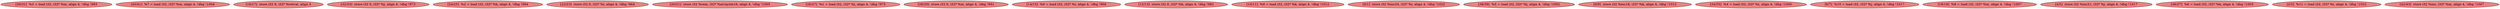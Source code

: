 
digraph G {


node63 [fillcolor=lightcoral,label="[30/31]  %3 = load i32, i32* %m, align 4, !dbg !993",shape=ellipse,style=filled ]
node62 [fillcolor=lightcoral,label="[40/41]  %7 = load i32, i32* %m, align 4, !dbg !1004",shape=ellipse,style=filled ]
node61 [fillcolor=lightcoral,label="[16/17]  store i32 0, i32* %retval, align 4",shape=ellipse,style=filled ]
node60 [fillcolor=lightcoral,label="[32/33]  store i32 0, i32* %j, align 4, !dbg !973",shape=ellipse,style=filled ]
node49 [fillcolor=lightcoral,label="[24/25]  %2 = load i32, i32* %k, align 4, !dbg !984",shape=ellipse,style=filled ]
node48 [fillcolor=lightcoral,label="[22/23]  store i32 0, i32* %i, align 4, !dbg !964",shape=ellipse,style=filled ]
node47 [fillcolor=lightcoral,label="[20/21]  store i32 %rem, i32* %arrayidx16, align 4, !dbg !1005",shape=ellipse,style=filled ]
node65 [fillcolor=lightcoral,label="[26/27]  %1 = load i32, i32* %j, align 4, !dbg !975",shape=ellipse,style=filled ]
node64 [fillcolor=lightcoral,label="[28/29]  store i32 0, i32* %m, align 4, !dbg !991",shape=ellipse,style=filled ]
node44 [fillcolor=lightcoral,label="[14/15]  %0 = load i32, i32* %i, align 4, !dbg !966",shape=ellipse,style=filled ]
node45 [fillcolor=lightcoral,label="[12/13]  store i32 0, i32* %k, align 4, !dbg !982",shape=ellipse,style=filled ]
node50 [fillcolor=lightcoral,label="[10/11]  %9 = load i32, i32* %k, align 4, !dbg !1012",shape=ellipse,style=filled ]
node51 [fillcolor=lightcoral,label="[0/1]  store i32 %inc24, i32* %i, align 4, !dbg !1022",shape=ellipse,style=filled ]
node52 [fillcolor=lightcoral,label="[38/39]  %5 = load i32, i32* %j, align 4, !dbg !1002",shape=ellipse,style=filled ]
node53 [fillcolor=lightcoral,label="[8/9]  store i32 %inc18, i32* %k, align 4, !dbg !1012",shape=ellipse,style=filled ]
node59 [fillcolor=lightcoral,label="[34/35]  %4 = load i32, i32* %i, align 4, !dbg !1000",shape=ellipse,style=filled ]
node54 [fillcolor=lightcoral,label="[6/7]  %10 = load i32, i32* %j, align 4, !dbg !1017",shape=ellipse,style=filled ]
node46 [fillcolor=lightcoral,label="[18/19]  %8 = load i32, i32* %m, align 4, !dbg !1007",shape=ellipse,style=filled ]
node55 [fillcolor=lightcoral,label="[4/5]  store i32 %inc21, i32* %j, align 4, !dbg !1017",shape=ellipse,style=filled ]
node57 [fillcolor=lightcoral,label="[36/37]  %6 = load i32, i32* %k, align 4, !dbg !1003",shape=ellipse,style=filled ]
node56 [fillcolor=lightcoral,label="[2/3]  %11 = load i32, i32* %i, align 4, !dbg !1022",shape=ellipse,style=filled ]
node58 [fillcolor=lightcoral,label="[42/43]  store i32 %inc, i32* %m, align 4, !dbg !1007",shape=ellipse,style=filled ]



}

